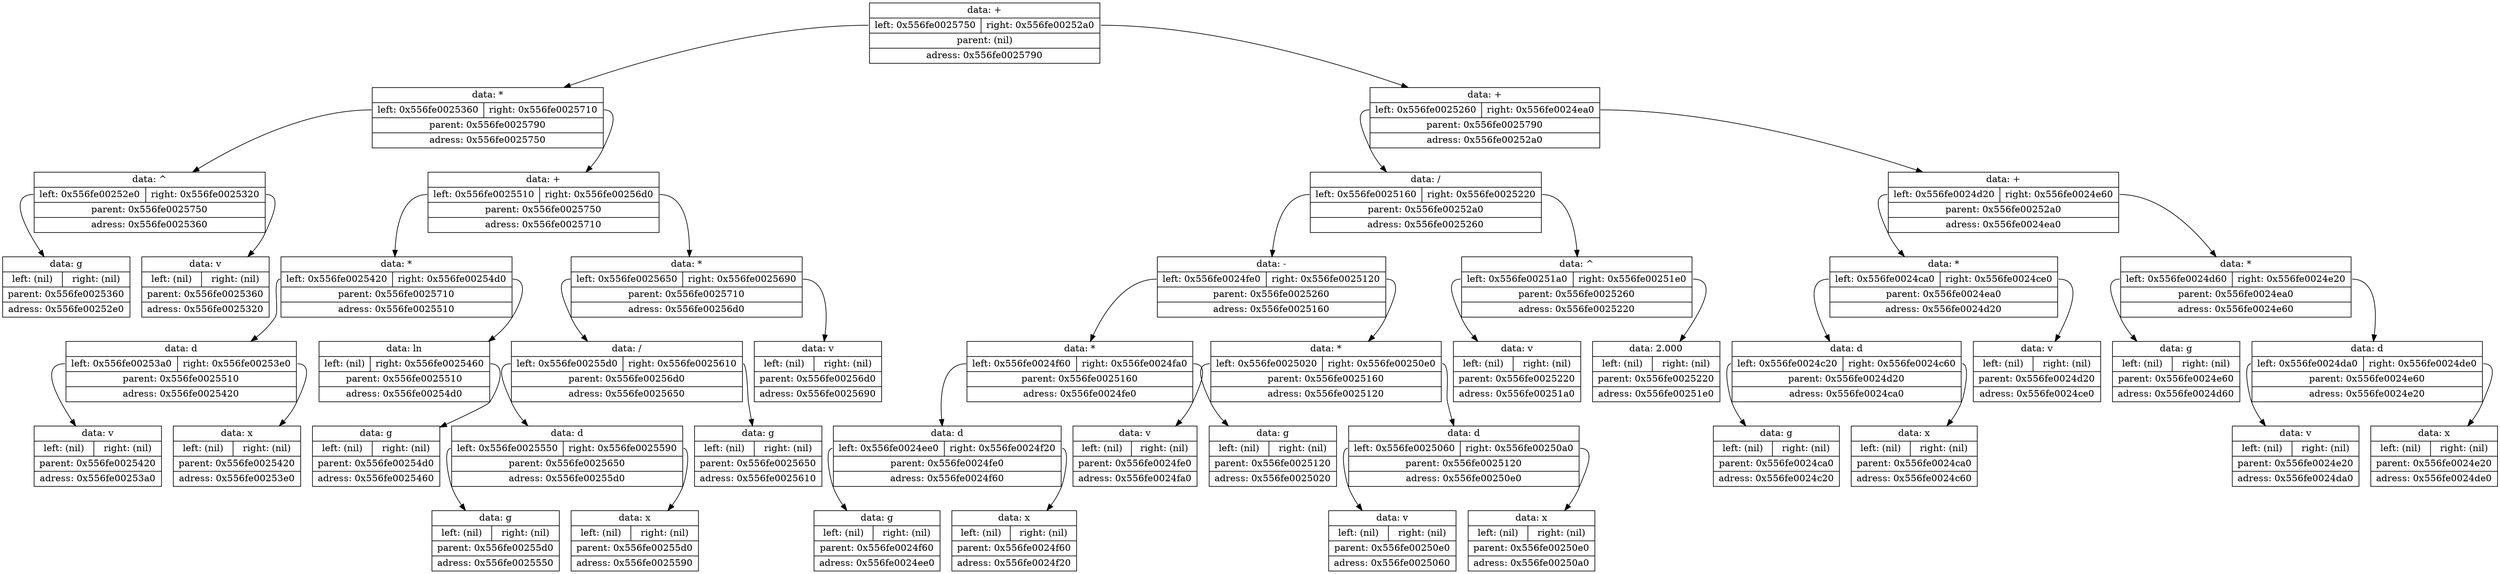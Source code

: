 digraph dump
{
	node0x556fe0025790 [shape = "record", label = "{<f1>data: +|{<f2>left: 0x556fe0025750|<f3>right: 0x556fe00252a0}|<f4>parent: (nil)|<f5>adress: 0x556fe0025790}"];
	node0x556fe0025750 [shape = "record", label = "{<f1>data: *|{<f2>left: 0x556fe0025360|<f3>right: 0x556fe0025710}|<f4>parent: 0x556fe0025790|<f5>adress: 0x556fe0025750}"];
	node0x556fe0025360 [shape = "record", label = "{<f1>data: ^|{<f2>left: 0x556fe00252e0|<f3>right: 0x556fe0025320}|<f4>parent: 0x556fe0025750|<f5>adress: 0x556fe0025360}"];
	node0x556fe00252e0 [shape = "record", label = "{<f1>data: g|{<f2>left: (nil)|<f3>right: (nil)}|<f4>parent: 0x556fe0025360|<f5>adress: 0x556fe00252e0}"];
	node0x556fe0025360:f2 -> node0x556fe00252e0
	node0x556fe0025320 [shape = "record", label = "{<f1>data: v|{<f2>left: (nil)|<f3>right: (nil)}|<f4>parent: 0x556fe0025360|<f5>adress: 0x556fe0025320}"];
	node0x556fe0025360:f3 -> node0x556fe0025320
	node0x556fe0025750:f2 -> node0x556fe0025360
	node0x556fe0025710 [shape = "record", label = "{<f1>data: +|{<f2>left: 0x556fe0025510|<f3>right: 0x556fe00256d0}|<f4>parent: 0x556fe0025750|<f5>adress: 0x556fe0025710}"];
	node0x556fe0025510 [shape = "record", label = "{<f1>data: *|{<f2>left: 0x556fe0025420|<f3>right: 0x556fe00254d0}|<f4>parent: 0x556fe0025710|<f5>adress: 0x556fe0025510}"];
	node0x556fe0025420 [shape = "record", label = "{<f1>data: d|{<f2>left: 0x556fe00253a0|<f3>right: 0x556fe00253e0}|<f4>parent: 0x556fe0025510|<f5>adress: 0x556fe0025420}"];
	node0x556fe00253a0 [shape = "record", label = "{<f1>data: v|{<f2>left: (nil)|<f3>right: (nil)}|<f4>parent: 0x556fe0025420|<f5>adress: 0x556fe00253a0}"];
	node0x556fe0025420:f2 -> node0x556fe00253a0
	node0x556fe00253e0 [shape = "record", label = "{<f1>data: x|{<f2>left: (nil)|<f3>right: (nil)}|<f4>parent: 0x556fe0025420|<f5>adress: 0x556fe00253e0}"];
	node0x556fe0025420:f3 -> node0x556fe00253e0
	node0x556fe0025510:f2 -> node0x556fe0025420
	node0x556fe00254d0 [shape = "record", label = "{<f1>data: ln|{<f2>left: (nil)|<f3>right: 0x556fe0025460}|<f4>parent: 0x556fe0025510|<f5>adress: 0x556fe00254d0}"];
	node0x556fe0025460 [shape = "record", label = "{<f1>data: g|{<f2>left: (nil)|<f3>right: (nil)}|<f4>parent: 0x556fe00254d0|<f5>adress: 0x556fe0025460}"];
	node0x556fe00254d0:f3 -> node0x556fe0025460
	node0x556fe0025510:f3 -> node0x556fe00254d0
	node0x556fe0025710:f2 -> node0x556fe0025510
	node0x556fe00256d0 [shape = "record", label = "{<f1>data: *|{<f2>left: 0x556fe0025650|<f3>right: 0x556fe0025690}|<f4>parent: 0x556fe0025710|<f5>adress: 0x556fe00256d0}"];
	node0x556fe0025650 [shape = "record", label = "{<f1>data: /|{<f2>left: 0x556fe00255d0|<f3>right: 0x556fe0025610}|<f4>parent: 0x556fe00256d0|<f5>adress: 0x556fe0025650}"];
	node0x556fe00255d0 [shape = "record", label = "{<f1>data: d|{<f2>left: 0x556fe0025550|<f3>right: 0x556fe0025590}|<f4>parent: 0x556fe0025650|<f5>adress: 0x556fe00255d0}"];
	node0x556fe0025550 [shape = "record", label = "{<f1>data: g|{<f2>left: (nil)|<f3>right: (nil)}|<f4>parent: 0x556fe00255d0|<f5>adress: 0x556fe0025550}"];
	node0x556fe00255d0:f2 -> node0x556fe0025550
	node0x556fe0025590 [shape = "record", label = "{<f1>data: x|{<f2>left: (nil)|<f3>right: (nil)}|<f4>parent: 0x556fe00255d0|<f5>adress: 0x556fe0025590}"];
	node0x556fe00255d0:f3 -> node0x556fe0025590
	node0x556fe0025650:f2 -> node0x556fe00255d0
	node0x556fe0025610 [shape = "record", label = "{<f1>data: g|{<f2>left: (nil)|<f3>right: (nil)}|<f4>parent: 0x556fe0025650|<f5>adress: 0x556fe0025610}"];
	node0x556fe0025650:f3 -> node0x556fe0025610
	node0x556fe00256d0:f2 -> node0x556fe0025650
	node0x556fe0025690 [shape = "record", label = "{<f1>data: v|{<f2>left: (nil)|<f3>right: (nil)}|<f4>parent: 0x556fe00256d0|<f5>adress: 0x556fe0025690}"];
	node0x556fe00256d0:f3 -> node0x556fe0025690
	node0x556fe0025710:f3 -> node0x556fe00256d0
	node0x556fe0025750:f3 -> node0x556fe0025710
	node0x556fe0025790:f2 -> node0x556fe0025750
	node0x556fe00252a0 [shape = "record", label = "{<f1>data: +|{<f2>left: 0x556fe0025260|<f3>right: 0x556fe0024ea0}|<f4>parent: 0x556fe0025790|<f5>adress: 0x556fe00252a0}"];
	node0x556fe0025260 [shape = "record", label = "{<f1>data: /|{<f2>left: 0x556fe0025160|<f3>right: 0x556fe0025220}|<f4>parent: 0x556fe00252a0|<f5>adress: 0x556fe0025260}"];
	node0x556fe0025160 [shape = "record", label = "{<f1>data: -|{<f2>left: 0x556fe0024fe0|<f3>right: 0x556fe0025120}|<f4>parent: 0x556fe0025260|<f5>adress: 0x556fe0025160}"];
	node0x556fe0024fe0 [shape = "record", label = "{<f1>data: *|{<f2>left: 0x556fe0024f60|<f3>right: 0x556fe0024fa0}|<f4>parent: 0x556fe0025160|<f5>adress: 0x556fe0024fe0}"];
	node0x556fe0024f60 [shape = "record", label = "{<f1>data: d|{<f2>left: 0x556fe0024ee0|<f3>right: 0x556fe0024f20}|<f4>parent: 0x556fe0024fe0|<f5>adress: 0x556fe0024f60}"];
	node0x556fe0024ee0 [shape = "record", label = "{<f1>data: g|{<f2>left: (nil)|<f3>right: (nil)}|<f4>parent: 0x556fe0024f60|<f5>adress: 0x556fe0024ee0}"];
	node0x556fe0024f60:f2 -> node0x556fe0024ee0
	node0x556fe0024f20 [shape = "record", label = "{<f1>data: x|{<f2>left: (nil)|<f3>right: (nil)}|<f4>parent: 0x556fe0024f60|<f5>adress: 0x556fe0024f20}"];
	node0x556fe0024f60:f3 -> node0x556fe0024f20
	node0x556fe0024fe0:f2 -> node0x556fe0024f60
	node0x556fe0024fa0 [shape = "record", label = "{<f1>data: v|{<f2>left: (nil)|<f3>right: (nil)}|<f4>parent: 0x556fe0024fe0|<f5>adress: 0x556fe0024fa0}"];
	node0x556fe0024fe0:f3 -> node0x556fe0024fa0
	node0x556fe0025160:f2 -> node0x556fe0024fe0
	node0x556fe0025120 [shape = "record", label = "{<f1>data: *|{<f2>left: 0x556fe0025020|<f3>right: 0x556fe00250e0}|<f4>parent: 0x556fe0025160|<f5>adress: 0x556fe0025120}"];
	node0x556fe0025020 [shape = "record", label = "{<f1>data: g|{<f2>left: (nil)|<f3>right: (nil)}|<f4>parent: 0x556fe0025120|<f5>adress: 0x556fe0025020}"];
	node0x556fe0025120:f2 -> node0x556fe0025020
	node0x556fe00250e0 [shape = "record", label = "{<f1>data: d|{<f2>left: 0x556fe0025060|<f3>right: 0x556fe00250a0}|<f4>parent: 0x556fe0025120|<f5>adress: 0x556fe00250e0}"];
	node0x556fe0025060 [shape = "record", label = "{<f1>data: v|{<f2>left: (nil)|<f3>right: (nil)}|<f4>parent: 0x556fe00250e0|<f5>adress: 0x556fe0025060}"];
	node0x556fe00250e0:f2 -> node0x556fe0025060
	node0x556fe00250a0 [shape = "record", label = "{<f1>data: x|{<f2>left: (nil)|<f3>right: (nil)}|<f4>parent: 0x556fe00250e0|<f5>adress: 0x556fe00250a0}"];
	node0x556fe00250e0:f3 -> node0x556fe00250a0
	node0x556fe0025120:f3 -> node0x556fe00250e0
	node0x556fe0025160:f3 -> node0x556fe0025120
	node0x556fe0025260:f2 -> node0x556fe0025160
	node0x556fe0025220 [shape = "record", label = "{<f1>data: ^|{<f2>left: 0x556fe00251a0|<f3>right: 0x556fe00251e0}|<f4>parent: 0x556fe0025260|<f5>adress: 0x556fe0025220}"];
	node0x556fe00251a0 [shape = "record", label = "{<f1>data: v|{<f2>left: (nil)|<f3>right: (nil)}|<f4>parent: 0x556fe0025220|<f5>adress: 0x556fe00251a0}"];
	node0x556fe0025220:f2 -> node0x556fe00251a0
	node0x556fe00251e0 [shape = "record", label = "{<f1>data: 2.000|{<f2>left: (nil)|<f3>right: (nil)}|<f4>parent: 0x556fe0025220|<f5>adress: 0x556fe00251e0}"];
	node0x556fe0025220:f3 -> node0x556fe00251e0
	node0x556fe0025260:f3 -> node0x556fe0025220
	node0x556fe00252a0:f2 -> node0x556fe0025260
	node0x556fe0024ea0 [shape = "record", label = "{<f1>data: +|{<f2>left: 0x556fe0024d20|<f3>right: 0x556fe0024e60}|<f4>parent: 0x556fe00252a0|<f5>adress: 0x556fe0024ea0}"];
	node0x556fe0024d20 [shape = "record", label = "{<f1>data: *|{<f2>left: 0x556fe0024ca0|<f3>right: 0x556fe0024ce0}|<f4>parent: 0x556fe0024ea0|<f5>adress: 0x556fe0024d20}"];
	node0x556fe0024ca0 [shape = "record", label = "{<f1>data: d|{<f2>left: 0x556fe0024c20|<f3>right: 0x556fe0024c60}|<f4>parent: 0x556fe0024d20|<f5>adress: 0x556fe0024ca0}"];
	node0x556fe0024c20 [shape = "record", label = "{<f1>data: g|{<f2>left: (nil)|<f3>right: (nil)}|<f4>parent: 0x556fe0024ca0|<f5>adress: 0x556fe0024c20}"];
	node0x556fe0024ca0:f2 -> node0x556fe0024c20
	node0x556fe0024c60 [shape = "record", label = "{<f1>data: x|{<f2>left: (nil)|<f3>right: (nil)}|<f4>parent: 0x556fe0024ca0|<f5>adress: 0x556fe0024c60}"];
	node0x556fe0024ca0:f3 -> node0x556fe0024c60
	node0x556fe0024d20:f2 -> node0x556fe0024ca0
	node0x556fe0024ce0 [shape = "record", label = "{<f1>data: v|{<f2>left: (nil)|<f3>right: (nil)}|<f4>parent: 0x556fe0024d20|<f5>adress: 0x556fe0024ce0}"];
	node0x556fe0024d20:f3 -> node0x556fe0024ce0
	node0x556fe0024ea0:f2 -> node0x556fe0024d20
	node0x556fe0024e60 [shape = "record", label = "{<f1>data: *|{<f2>left: 0x556fe0024d60|<f3>right: 0x556fe0024e20}|<f4>parent: 0x556fe0024ea0|<f5>adress: 0x556fe0024e60}"];
	node0x556fe0024d60 [shape = "record", label = "{<f1>data: g|{<f2>left: (nil)|<f3>right: (nil)}|<f4>parent: 0x556fe0024e60|<f5>adress: 0x556fe0024d60}"];
	node0x556fe0024e60:f2 -> node0x556fe0024d60
	node0x556fe0024e20 [shape = "record", label = "{<f1>data: d|{<f2>left: 0x556fe0024da0|<f3>right: 0x556fe0024de0}|<f4>parent: 0x556fe0024e60|<f5>adress: 0x556fe0024e20}"];
	node0x556fe0024da0 [shape = "record", label = "{<f1>data: v|{<f2>left: (nil)|<f3>right: (nil)}|<f4>parent: 0x556fe0024e20|<f5>adress: 0x556fe0024da0}"];
	node0x556fe0024e20:f2 -> node0x556fe0024da0
	node0x556fe0024de0 [shape = "record", label = "{<f1>data: x|{<f2>left: (nil)|<f3>right: (nil)}|<f4>parent: 0x556fe0024e20|<f5>adress: 0x556fe0024de0}"];
	node0x556fe0024e20:f3 -> node0x556fe0024de0
	node0x556fe0024e60:f3 -> node0x556fe0024e20
	node0x556fe0024ea0:f3 -> node0x556fe0024e60
	node0x556fe00252a0:f3 -> node0x556fe0024ea0
	node0x556fe0025790:f3 -> node0x556fe00252a0

}
